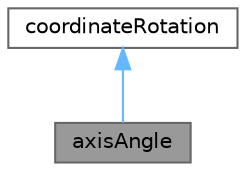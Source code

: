 digraph "axisAngle"
{
 // LATEX_PDF_SIZE
  bgcolor="transparent";
  edge [fontname=Helvetica,fontsize=10,labelfontname=Helvetica,labelfontsize=10];
  node [fontname=Helvetica,fontsize=10,shape=box,height=0.2,width=0.4];
  Node1 [id="Node000001",label="axisAngle",height=0.2,width=0.4,color="gray40", fillcolor="grey60", style="filled", fontcolor="black",tooltip="A coordinateRotation specified by a rotation axis and a rotation angle about that axis."];
  Node2 -> Node1 [id="edge1_Node000001_Node000002",dir="back",color="steelblue1",style="solid",tooltip=" "];
  Node2 [id="Node000002",label="coordinateRotation",height=0.2,width=0.4,color="gray40", fillcolor="white", style="filled",URL="$classFoam_1_1coordinateRotation.html",tooltip="User specification of a coordinate rotation."];
}
